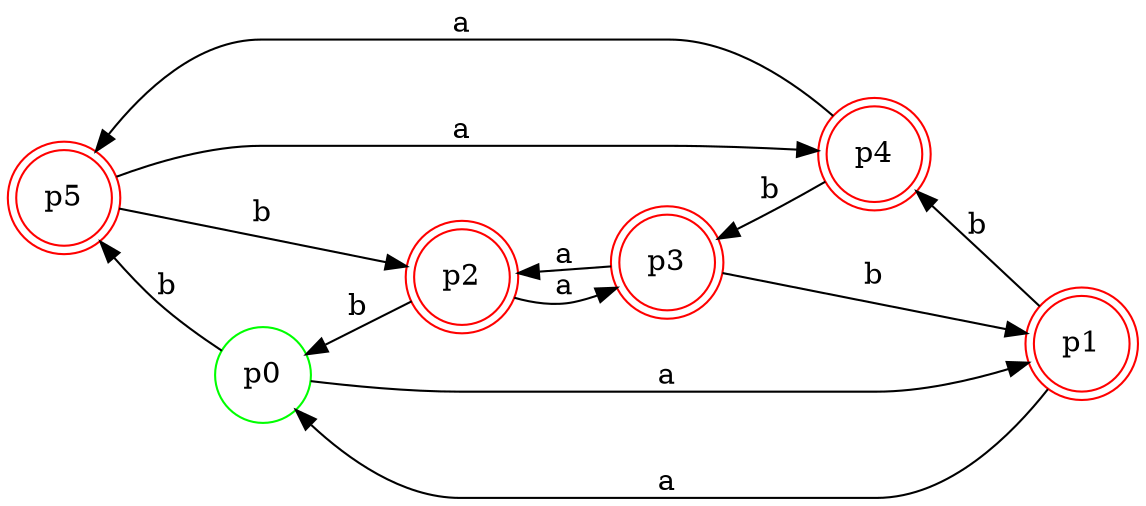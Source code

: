 digraph G2{
  rankdir=RL;
  node [shape = doublecircle] p1, p2, p3, p4, p5;
  node [shape = circle];
  p0 [color = green];
  p1, p2, p3, p4, p5 [color = red];
  p0 -> p1 [label = "a"];
  p1 -> p0 [label = "a"];
  p0 -> p5 [label = "b"];
  
  p2 -> p0 [label = "b"];
  p2 -> p3 [label = "a"];
  p3 -> p2 [label = "a"];
  p3 -> p1 [label = "b"];
  
  p1 -> p4 [label = "b"];
  p4 -> p3 [label = "b"];
  p4 -> p5 [label = "a"];
  p5 -> p4 [label = "a"];
  p5 -> p2 [label = "b"];

}
